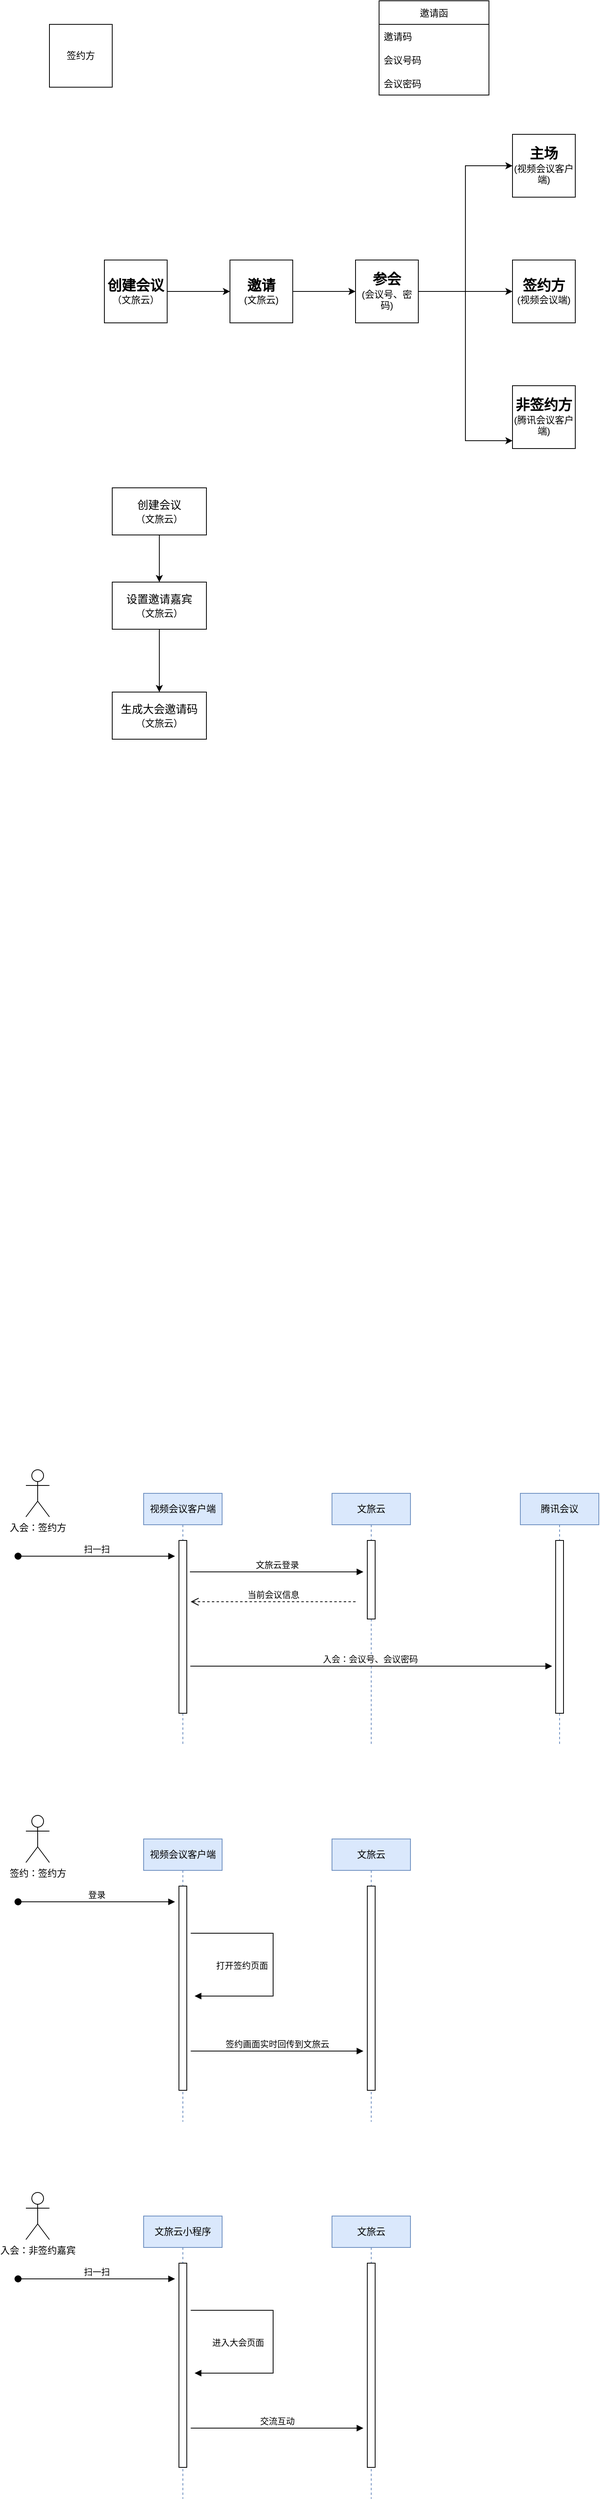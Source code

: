 <mxfile version="17.4.3" type="github">
  <diagram id="dWDWc4EyFyWDF9khaK5P" name="第 1 页">
    <mxGraphModel dx="2249" dy="1963" grid="1" gridSize="10" guides="1" tooltips="1" connect="1" arrows="1" fold="1" page="1" pageScale="1" pageWidth="827" pageHeight="1169" math="0" shadow="0">
      <root>
        <mxCell id="0" />
        <mxCell id="1" parent="0" />
        <mxCell id="IIWNN38p0S4MDQGoE7q6-3" value="" style="edgeStyle=orthogonalEdgeStyle;rounded=0;orthogonalLoop=1;jettySize=auto;html=1;" parent="1" source="IIWNN38p0S4MDQGoE7q6-1" target="IIWNN38p0S4MDQGoE7q6-2" edge="1">
          <mxGeometry relative="1" as="geometry" />
        </mxCell>
        <mxCell id="IIWNN38p0S4MDQGoE7q6-1" value="&lt;font style=&quot;font-size: 18px&quot;&gt;&lt;b&gt;创建会议&lt;/b&gt;&lt;/font&gt;&lt;br&gt;（文旅云）" style="whiteSpace=wrap;html=1;aspect=fixed;" parent="1" vertex="1">
          <mxGeometry x="30" y="-810" width="80" height="80" as="geometry" />
        </mxCell>
        <mxCell id="IIWNN38p0S4MDQGoE7q6-5" value="" style="edgeStyle=orthogonalEdgeStyle;rounded=0;orthogonalLoop=1;jettySize=auto;html=1;" parent="1" source="IIWNN38p0S4MDQGoE7q6-2" target="IIWNN38p0S4MDQGoE7q6-4" edge="1">
          <mxGeometry relative="1" as="geometry" />
        </mxCell>
        <mxCell id="IIWNN38p0S4MDQGoE7q6-2" value="&lt;b&gt;&lt;font style=&quot;font-size: 18px&quot;&gt;邀请&lt;/font&gt;&lt;/b&gt;&lt;br&gt;(文旅云)" style="whiteSpace=wrap;html=1;aspect=fixed;" parent="1" vertex="1">
          <mxGeometry x="190" y="-810" width="80" height="80" as="geometry" />
        </mxCell>
        <mxCell id="8NaqrrX5du8UXMS_pl1i-2" value="" style="edgeStyle=orthogonalEdgeStyle;rounded=0;orthogonalLoop=1;jettySize=auto;html=1;fontSize=18;" parent="1" source="IIWNN38p0S4MDQGoE7q6-4" target="8NaqrrX5du8UXMS_pl1i-1" edge="1">
          <mxGeometry relative="1" as="geometry">
            <Array as="points">
              <mxPoint x="490" y="-770" />
              <mxPoint x="490" y="-930" />
            </Array>
          </mxGeometry>
        </mxCell>
        <mxCell id="8NaqrrX5du8UXMS_pl1i-4" value="" style="edgeStyle=orthogonalEdgeStyle;rounded=0;orthogonalLoop=1;jettySize=auto;html=1;fontSize=18;" parent="1" source="IIWNN38p0S4MDQGoE7q6-4" target="8NaqrrX5du8UXMS_pl1i-3" edge="1">
          <mxGeometry relative="1" as="geometry" />
        </mxCell>
        <mxCell id="8NaqrrX5du8UXMS_pl1i-6" value="" style="edgeStyle=orthogonalEdgeStyle;rounded=0;orthogonalLoop=1;jettySize=auto;html=1;fontSize=18;" parent="1" source="IIWNN38p0S4MDQGoE7q6-4" target="8NaqrrX5du8UXMS_pl1i-5" edge="1">
          <mxGeometry relative="1" as="geometry">
            <Array as="points">
              <mxPoint x="490" y="-770" />
              <mxPoint x="490" y="-580" />
            </Array>
          </mxGeometry>
        </mxCell>
        <mxCell id="IIWNN38p0S4MDQGoE7q6-4" value="&lt;b&gt;&lt;font style=&quot;font-size: 18px&quot;&gt;参会&lt;/font&gt;&lt;/b&gt;&lt;br&gt;(会议号、密码)" style="whiteSpace=wrap;html=1;aspect=fixed;" parent="1" vertex="1">
          <mxGeometry x="350" y="-810" width="80" height="80" as="geometry" />
        </mxCell>
        <mxCell id="8NaqrrX5du8UXMS_pl1i-1" value="&lt;span style=&quot;font-size: 18px&quot;&gt;&lt;b&gt;主场&lt;/b&gt;&lt;/span&gt;&lt;br&gt;(视频会议客户端)" style="whiteSpace=wrap;html=1;aspect=fixed;" parent="1" vertex="1">
          <mxGeometry x="550" y="-970" width="80" height="80" as="geometry" />
        </mxCell>
        <mxCell id="8NaqrrX5du8UXMS_pl1i-3" value="&lt;span style=&quot;font-size: 18px&quot;&gt;&lt;b&gt;签约方&lt;/b&gt;&lt;/span&gt;&lt;br&gt;(视频会议端)" style="whiteSpace=wrap;html=1;aspect=fixed;" parent="1" vertex="1">
          <mxGeometry x="550" y="-810" width="80" height="80" as="geometry" />
        </mxCell>
        <mxCell id="8NaqrrX5du8UXMS_pl1i-5" value="&lt;b&gt;&lt;font style=&quot;font-size: 18px&quot;&gt;非签约方&lt;/font&gt;&lt;/b&gt;&lt;br&gt;(腾讯会议客户端)" style="whiteSpace=wrap;html=1;aspect=fixed;" parent="1" vertex="1">
          <mxGeometry x="550" y="-650" width="80" height="80" as="geometry" />
        </mxCell>
        <mxCell id="BEaddWaeXoZHOyZYiYv0-1" value="签约方" style="whiteSpace=wrap;html=1;aspect=fixed;" vertex="1" parent="1">
          <mxGeometry x="-40" y="-1110" width="80" height="80" as="geometry" />
        </mxCell>
        <mxCell id="BEaddWaeXoZHOyZYiYv0-3" value="邀请函" style="swimlane;fontStyle=0;childLayout=stackLayout;horizontal=1;startSize=30;horizontalStack=0;resizeParent=1;resizeParentMax=0;resizeLast=0;collapsible=1;marginBottom=0;" vertex="1" parent="1">
          <mxGeometry x="380" y="-1140" width="140" height="120" as="geometry" />
        </mxCell>
        <mxCell id="BEaddWaeXoZHOyZYiYv0-4" value="邀请码" style="text;strokeColor=none;fillColor=none;align=left;verticalAlign=middle;spacingLeft=4;spacingRight=4;overflow=hidden;points=[[0,0.5],[1,0.5]];portConstraint=eastwest;rotatable=0;" vertex="1" parent="BEaddWaeXoZHOyZYiYv0-3">
          <mxGeometry y="30" width="140" height="30" as="geometry" />
        </mxCell>
        <mxCell id="BEaddWaeXoZHOyZYiYv0-5" value="会议号码" style="text;strokeColor=none;fillColor=none;align=left;verticalAlign=middle;spacingLeft=4;spacingRight=4;overflow=hidden;points=[[0,0.5],[1,0.5]];portConstraint=eastwest;rotatable=0;" vertex="1" parent="BEaddWaeXoZHOyZYiYv0-3">
          <mxGeometry y="60" width="140" height="30" as="geometry" />
        </mxCell>
        <mxCell id="BEaddWaeXoZHOyZYiYv0-6" value="会议密码" style="text;strokeColor=none;fillColor=none;align=left;verticalAlign=middle;spacingLeft=4;spacingRight=4;overflow=hidden;points=[[0,0.5],[1,0.5]];portConstraint=eastwest;rotatable=0;" vertex="1" parent="BEaddWaeXoZHOyZYiYv0-3">
          <mxGeometry y="90" width="140" height="30" as="geometry" />
        </mxCell>
        <mxCell id="BEaddWaeXoZHOyZYiYv0-9" value="入会：签约方" style="shape=umlActor;verticalLabelPosition=bottom;verticalAlign=top;html=1;outlineConnect=0;" vertex="1" parent="1">
          <mxGeometry x="-70" y="730" width="30" height="60" as="geometry" />
        </mxCell>
        <mxCell id="BEaddWaeXoZHOyZYiYv0-13" value="视频会议客户端" style="shape=umlLifeline;perimeter=lifelinePerimeter;whiteSpace=wrap;html=1;container=1;collapsible=0;recursiveResize=0;outlineConnect=0;fillColor=#dae8fc;strokeColor=#6c8ebf;" vertex="1" parent="1">
          <mxGeometry x="80" y="760" width="100" height="320" as="geometry" />
        </mxCell>
        <mxCell id="BEaddWaeXoZHOyZYiYv0-11" value="" style="html=1;points=[];perimeter=orthogonalPerimeter;" vertex="1" parent="BEaddWaeXoZHOyZYiYv0-13">
          <mxGeometry x="45" y="60" width="10" height="220" as="geometry" />
        </mxCell>
        <mxCell id="BEaddWaeXoZHOyZYiYv0-15" value="文旅云" style="shape=umlLifeline;perimeter=lifelinePerimeter;whiteSpace=wrap;html=1;container=1;collapsible=0;recursiveResize=0;outlineConnect=0;fillColor=#dae8fc;strokeColor=#6c8ebf;" vertex="1" parent="1">
          <mxGeometry x="320" y="760" width="100" height="320" as="geometry" />
        </mxCell>
        <mxCell id="BEaddWaeXoZHOyZYiYv0-16" value="" style="html=1;points=[];perimeter=orthogonalPerimeter;" vertex="1" parent="BEaddWaeXoZHOyZYiYv0-15">
          <mxGeometry x="45" y="60" width="10" height="100" as="geometry" />
        </mxCell>
        <mxCell id="BEaddWaeXoZHOyZYiYv0-17" value="腾讯会议" style="shape=umlLifeline;perimeter=lifelinePerimeter;whiteSpace=wrap;html=1;container=1;collapsible=0;recursiveResize=0;outlineConnect=0;fillColor=#dae8fc;strokeColor=#6c8ebf;" vertex="1" parent="1">
          <mxGeometry x="560" y="760" width="100" height="320" as="geometry" />
        </mxCell>
        <mxCell id="BEaddWaeXoZHOyZYiYv0-18" value="" style="html=1;points=[];perimeter=orthogonalPerimeter;" vertex="1" parent="BEaddWaeXoZHOyZYiYv0-17">
          <mxGeometry x="45" y="60" width="10" height="220" as="geometry" />
        </mxCell>
        <mxCell id="BEaddWaeXoZHOyZYiYv0-19" value="扫一扫" style="html=1;verticalAlign=bottom;startArrow=oval;startFill=1;endArrow=block;startSize=8;rounded=0;" edge="1" parent="1">
          <mxGeometry width="60" relative="1" as="geometry">
            <mxPoint x="-80" y="840" as="sourcePoint" />
            <mxPoint x="120" y="840" as="targetPoint" />
          </mxGeometry>
        </mxCell>
        <mxCell id="BEaddWaeXoZHOyZYiYv0-24" value="文旅云登录" style="html=1;verticalAlign=bottom;endArrow=block;rounded=0;" edge="1" parent="1">
          <mxGeometry width="80" relative="1" as="geometry">
            <mxPoint x="139" y="860" as="sourcePoint" />
            <mxPoint x="360" y="860" as="targetPoint" />
          </mxGeometry>
        </mxCell>
        <mxCell id="BEaddWaeXoZHOyZYiYv0-25" value="入会：会议号、会议密码&amp;nbsp;" style="html=1;verticalAlign=bottom;endArrow=block;rounded=0;" edge="1" parent="1">
          <mxGeometry width="80" relative="1" as="geometry">
            <mxPoint x="139.5" y="980" as="sourcePoint" />
            <mxPoint x="600.5" y="980" as="targetPoint" />
          </mxGeometry>
        </mxCell>
        <mxCell id="BEaddWaeXoZHOyZYiYv0-26" value="当前会议信息" style="html=1;verticalAlign=bottom;endArrow=open;dashed=1;endSize=8;rounded=0;" edge="1" parent="1">
          <mxGeometry relative="1" as="geometry">
            <mxPoint x="350" y="898" as="sourcePoint" />
            <mxPoint x="140" y="898" as="targetPoint" />
          </mxGeometry>
        </mxCell>
        <mxCell id="BEaddWaeXoZHOyZYiYv0-42" value="签约：签约方" style="shape=umlActor;verticalLabelPosition=bottom;verticalAlign=top;html=1;outlineConnect=0;" vertex="1" parent="1">
          <mxGeometry x="-70" y="1170" width="30" height="60" as="geometry" />
        </mxCell>
        <mxCell id="BEaddWaeXoZHOyZYiYv0-43" value="视频会议客户端" style="shape=umlLifeline;perimeter=lifelinePerimeter;whiteSpace=wrap;html=1;container=1;collapsible=0;recursiveResize=0;outlineConnect=0;fillColor=#dae8fc;strokeColor=#6c8ebf;" vertex="1" parent="1">
          <mxGeometry x="80" y="1200" width="100" height="360" as="geometry" />
        </mxCell>
        <mxCell id="BEaddWaeXoZHOyZYiYv0-44" value="" style="html=1;points=[];perimeter=orthogonalPerimeter;" vertex="1" parent="BEaddWaeXoZHOyZYiYv0-43">
          <mxGeometry x="45" y="60" width="10" height="260" as="geometry" />
        </mxCell>
        <mxCell id="BEaddWaeXoZHOyZYiYv0-46" value="文旅云" style="shape=umlLifeline;perimeter=lifelinePerimeter;whiteSpace=wrap;html=1;container=1;collapsible=0;recursiveResize=0;outlineConnect=0;fillColor=#dae8fc;strokeColor=#6c8ebf;" vertex="1" parent="1">
          <mxGeometry x="320" y="1200" width="100" height="360" as="geometry" />
        </mxCell>
        <mxCell id="BEaddWaeXoZHOyZYiYv0-47" value="" style="html=1;points=[];perimeter=orthogonalPerimeter;" vertex="1" parent="BEaddWaeXoZHOyZYiYv0-46">
          <mxGeometry x="45" y="60" width="10" height="260" as="geometry" />
        </mxCell>
        <mxCell id="BEaddWaeXoZHOyZYiYv0-51" value="登录" style="html=1;verticalAlign=bottom;startArrow=oval;startFill=1;endArrow=block;startSize=8;rounded=0;" edge="1" parent="1">
          <mxGeometry width="60" relative="1" as="geometry">
            <mxPoint x="-80" y="1280" as="sourcePoint" />
            <mxPoint x="120" y="1280" as="targetPoint" />
          </mxGeometry>
        </mxCell>
        <mxCell id="BEaddWaeXoZHOyZYiYv0-55" value="打开签约页面" style="html=1;verticalAlign=bottom;endArrow=block;rounded=0;" edge="1" parent="1">
          <mxGeometry x="0.579" y="-30" width="80" relative="1" as="geometry">
            <mxPoint x="140" y="1320" as="sourcePoint" />
            <mxPoint x="145" y="1400" as="targetPoint" />
            <Array as="points">
              <mxPoint x="245" y="1320" />
              <mxPoint x="245" y="1400" />
            </Array>
            <mxPoint as="offset" />
          </mxGeometry>
        </mxCell>
        <mxCell id="BEaddWaeXoZHOyZYiYv0-45" value="签约画面实时回传到文旅云" style="html=1;verticalAlign=bottom;endArrow=block;rounded=0;" edge="1" parent="1">
          <mxGeometry width="80" relative="1" as="geometry">
            <mxPoint x="140" y="1470" as="sourcePoint" />
            <mxPoint x="360" y="1470" as="targetPoint" />
          </mxGeometry>
        </mxCell>
        <mxCell id="BEaddWaeXoZHOyZYiYv0-56" value="入会：非签约嘉宾" style="shape=umlActor;verticalLabelPosition=bottom;verticalAlign=top;html=1;outlineConnect=0;" vertex="1" parent="1">
          <mxGeometry x="-70" y="1650" width="30" height="60" as="geometry" />
        </mxCell>
        <mxCell id="BEaddWaeXoZHOyZYiYv0-57" value="文旅云小程序" style="shape=umlLifeline;perimeter=lifelinePerimeter;whiteSpace=wrap;html=1;container=1;collapsible=0;recursiveResize=0;outlineConnect=0;fillColor=#dae8fc;strokeColor=#6c8ebf;" vertex="1" parent="1">
          <mxGeometry x="80" y="1680" width="100" height="360" as="geometry" />
        </mxCell>
        <mxCell id="BEaddWaeXoZHOyZYiYv0-58" value="" style="html=1;points=[];perimeter=orthogonalPerimeter;" vertex="1" parent="BEaddWaeXoZHOyZYiYv0-57">
          <mxGeometry x="45" y="60" width="10" height="260" as="geometry" />
        </mxCell>
        <mxCell id="BEaddWaeXoZHOyZYiYv0-59" value="文旅云" style="shape=umlLifeline;perimeter=lifelinePerimeter;whiteSpace=wrap;html=1;container=1;collapsible=0;recursiveResize=0;outlineConnect=0;fillColor=#dae8fc;strokeColor=#6c8ebf;" vertex="1" parent="1">
          <mxGeometry x="320" y="1680" width="100" height="360" as="geometry" />
        </mxCell>
        <mxCell id="BEaddWaeXoZHOyZYiYv0-60" value="" style="html=1;points=[];perimeter=orthogonalPerimeter;" vertex="1" parent="BEaddWaeXoZHOyZYiYv0-59">
          <mxGeometry x="45" y="60" width="10" height="260" as="geometry" />
        </mxCell>
        <mxCell id="BEaddWaeXoZHOyZYiYv0-61" value="扫一扫" style="html=1;verticalAlign=bottom;startArrow=oval;startFill=1;endArrow=block;startSize=8;rounded=0;" edge="1" parent="1">
          <mxGeometry width="60" relative="1" as="geometry">
            <mxPoint x="-80" y="1760" as="sourcePoint" />
            <mxPoint x="120" y="1760" as="targetPoint" />
          </mxGeometry>
        </mxCell>
        <mxCell id="BEaddWaeXoZHOyZYiYv0-62" value="进入大会页面" style="html=1;verticalAlign=bottom;endArrow=block;rounded=0;" edge="1" parent="1">
          <mxGeometry x="0.614" y="-30" width="80" relative="1" as="geometry">
            <mxPoint x="140" y="1800" as="sourcePoint" />
            <mxPoint x="145" y="1880" as="targetPoint" />
            <Array as="points">
              <mxPoint x="245" y="1800" />
              <mxPoint x="245" y="1880" />
            </Array>
            <mxPoint as="offset" />
          </mxGeometry>
        </mxCell>
        <mxCell id="BEaddWaeXoZHOyZYiYv0-63" value="交流互动" style="html=1;verticalAlign=bottom;endArrow=block;rounded=0;" edge="1" parent="1">
          <mxGeometry width="80" relative="1" as="geometry">
            <mxPoint x="140" y="1950" as="sourcePoint" />
            <mxPoint x="360" y="1950" as="targetPoint" />
          </mxGeometry>
        </mxCell>
        <mxCell id="BEaddWaeXoZHOyZYiYv0-95" value="" style="edgeStyle=orthogonalEdgeStyle;rounded=0;orthogonalLoop=1;jettySize=auto;html=1;fontSize=14;" edge="1" parent="1" source="BEaddWaeXoZHOyZYiYv0-93" target="BEaddWaeXoZHOyZYiYv0-94">
          <mxGeometry relative="1" as="geometry" />
        </mxCell>
        <mxCell id="BEaddWaeXoZHOyZYiYv0-93" value="&lt;font&gt;创建会议&lt;/font&gt;&lt;br style=&quot;font-size: 12px&quot;&gt;&lt;span style=&quot;font-size: 12px&quot;&gt;（文旅云）&lt;/span&gt;" style="rounded=0;whiteSpace=wrap;html=1;fontSize=14;" vertex="1" parent="1">
          <mxGeometry x="40" y="-520" width="120" height="60" as="geometry" />
        </mxCell>
        <mxCell id="BEaddWaeXoZHOyZYiYv0-97" value="" style="edgeStyle=orthogonalEdgeStyle;rounded=0;orthogonalLoop=1;jettySize=auto;html=1;fontSize=14;" edge="1" parent="1" source="BEaddWaeXoZHOyZYiYv0-94" target="BEaddWaeXoZHOyZYiYv0-96">
          <mxGeometry relative="1" as="geometry" />
        </mxCell>
        <mxCell id="BEaddWaeXoZHOyZYiYv0-94" value="设置邀请嘉宾&lt;br style=&quot;font-size: 12px&quot;&gt;&lt;span style=&quot;font-size: 12px&quot;&gt;（文旅云）&lt;/span&gt;" style="rounded=0;whiteSpace=wrap;html=1;fontSize=14;" vertex="1" parent="1">
          <mxGeometry x="40" y="-400" width="120" height="60" as="geometry" />
        </mxCell>
        <mxCell id="BEaddWaeXoZHOyZYiYv0-96" value="生成大会邀请码&lt;br style=&quot;font-size: 12px&quot;&gt;&lt;span style=&quot;font-size: 12px&quot;&gt;（文旅云）&lt;/span&gt;" style="rounded=0;whiteSpace=wrap;html=1;fontSize=14;" vertex="1" parent="1">
          <mxGeometry x="40" y="-260" width="120" height="60" as="geometry" />
        </mxCell>
      </root>
    </mxGraphModel>
  </diagram>
</mxfile>
